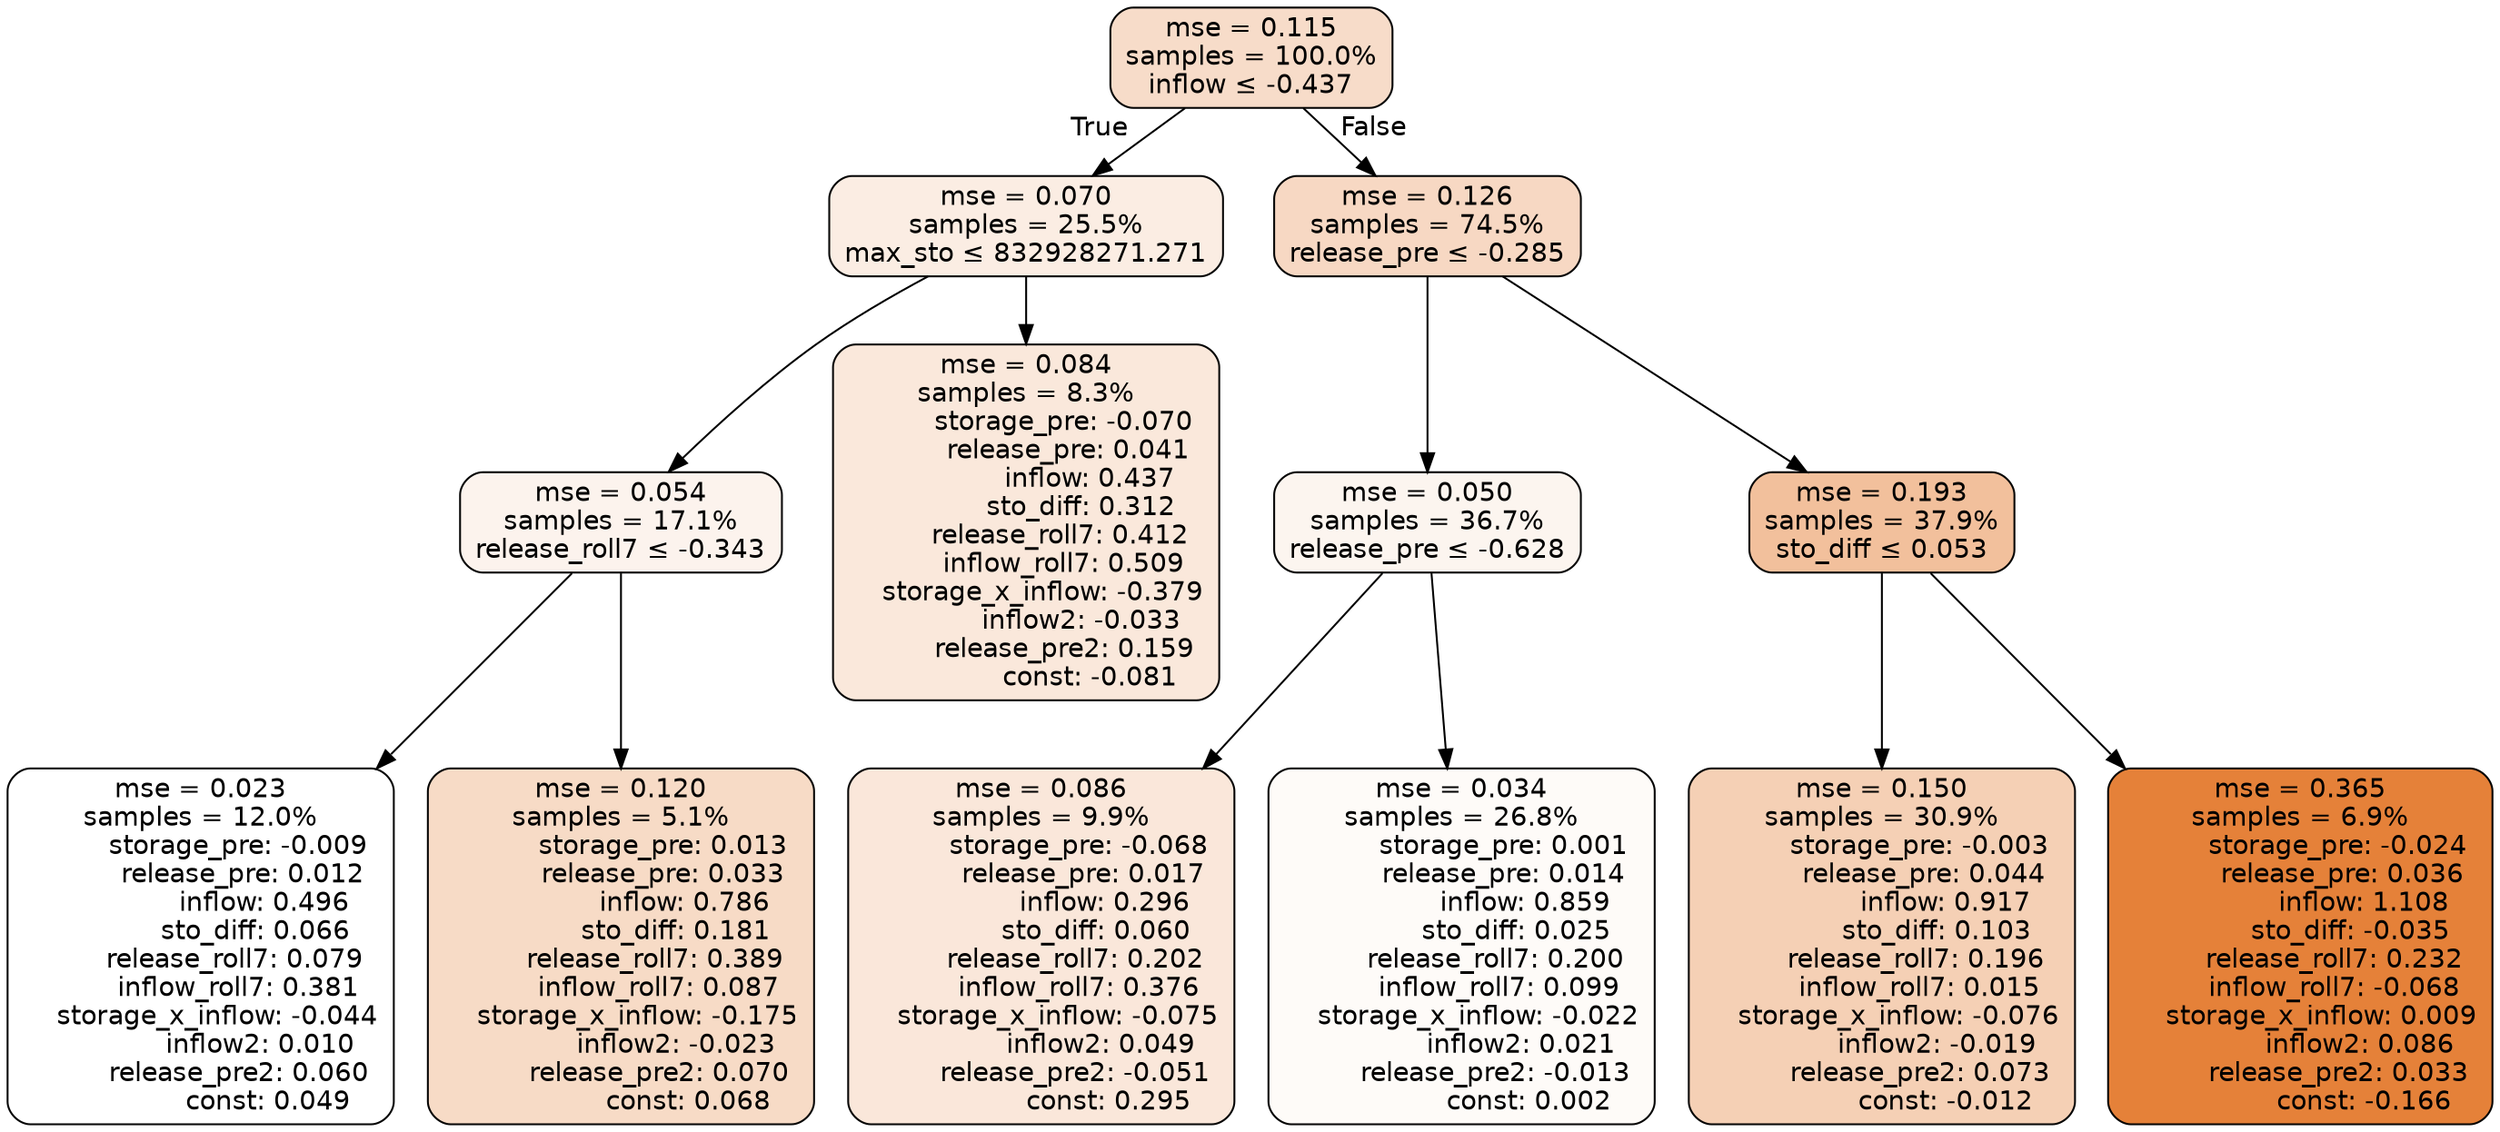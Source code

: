 digraph tree {
bgcolor="transparent"
node [shape=rectangle, style="filled, rounded", color="black", fontname=helvetica] ;
edge [fontname=helvetica] ;
	"0" [label="mse = 0.115
samples = 100.0%
inflow &le; -0.437", fillcolor="#f7dcc9"]
	"1" [label="mse = 0.070
samples = 25.5%
max_sto &le; 832928271.271", fillcolor="#fbede3"]
	"2" [label="mse = 0.054
samples = 17.1%
release_roll7 &le; -0.343", fillcolor="#fcf3ed"]
	"3" [label="mse = 0.023
samples = 12.0%
         storage_pre: -0.009
          release_pre: 0.012
               inflow: 0.496
             sto_diff: 0.066
        release_roll7: 0.079
         inflow_roll7: 0.381
    storage_x_inflow: -0.044
              inflow2: 0.010
         release_pre2: 0.060
                const: 0.049", fillcolor="#ffffff"]
	"4" [label="mse = 0.120
samples = 5.1%
          storage_pre: 0.013
          release_pre: 0.033
               inflow: 0.786
             sto_diff: 0.181
        release_roll7: 0.389
         inflow_roll7: 0.087
    storage_x_inflow: -0.175
             inflow2: -0.023
         release_pre2: 0.070
                const: 0.068", fillcolor="#f7dbc6"]
	"5" [label="mse = 0.084
samples = 8.3%
         storage_pre: -0.070
          release_pre: 0.041
               inflow: 0.437
             sto_diff: 0.312
        release_roll7: 0.412
         inflow_roll7: 0.509
    storage_x_inflow: -0.379
             inflow2: -0.033
         release_pre2: 0.159
               const: -0.081", fillcolor="#fae8db"]
	"6" [label="mse = 0.126
samples = 74.5%
release_pre &le; -0.285", fillcolor="#f7d8c3"]
	"7" [label="mse = 0.050
samples = 36.7%
release_pre &le; -0.628", fillcolor="#fcf5ef"]
	"8" [label="mse = 0.086
samples = 9.9%
         storage_pre: -0.068
          release_pre: 0.017
               inflow: 0.296
             sto_diff: 0.060
        release_roll7: 0.202
         inflow_roll7: 0.376
    storage_x_inflow: -0.075
              inflow2: 0.049
        release_pre2: -0.051
                const: 0.295", fillcolor="#fae7da"]
	"9" [label="mse = 0.034
samples = 26.8%
          storage_pre: 0.001
          release_pre: 0.014
               inflow: 0.859
             sto_diff: 0.025
        release_roll7: 0.200
         inflow_roll7: 0.099
    storage_x_inflow: -0.022
              inflow2: 0.021
        release_pre2: -0.013
                const: 0.002", fillcolor="#fefbf8"]
	"10" [label="mse = 0.193
samples = 37.9%
sto_diff &le; 0.053", fillcolor="#f2c09c"]
	"11" [label="mse = 0.150
samples = 30.9%
         storage_pre: -0.003
          release_pre: 0.044
               inflow: 0.917
             sto_diff: 0.103
        release_roll7: 0.196
         inflow_roll7: 0.015
    storage_x_inflow: -0.076
             inflow2: -0.019
         release_pre2: 0.073
               const: -0.012", fillcolor="#f5d0b5"]
	"12" [label="mse = 0.365
samples = 6.9%
         storage_pre: -0.024
          release_pre: 0.036
               inflow: 1.108
            sto_diff: -0.035
        release_roll7: 0.232
        inflow_roll7: -0.068
     storage_x_inflow: 0.009
              inflow2: 0.086
         release_pre2: 0.033
               const: -0.166", fillcolor="#e58139"]

	"0" -> "1" [labeldistance=2.5, labelangle=45, headlabel="True"]
	"1" -> "2"
	"2" -> "3"
	"2" -> "4"
	"1" -> "5"
	"0" -> "6" [labeldistance=2.5, labelangle=-45, headlabel="False"]
	"6" -> "7"
	"7" -> "8"
	"7" -> "9"
	"6" -> "10"
	"10" -> "11"
	"10" -> "12"
}
